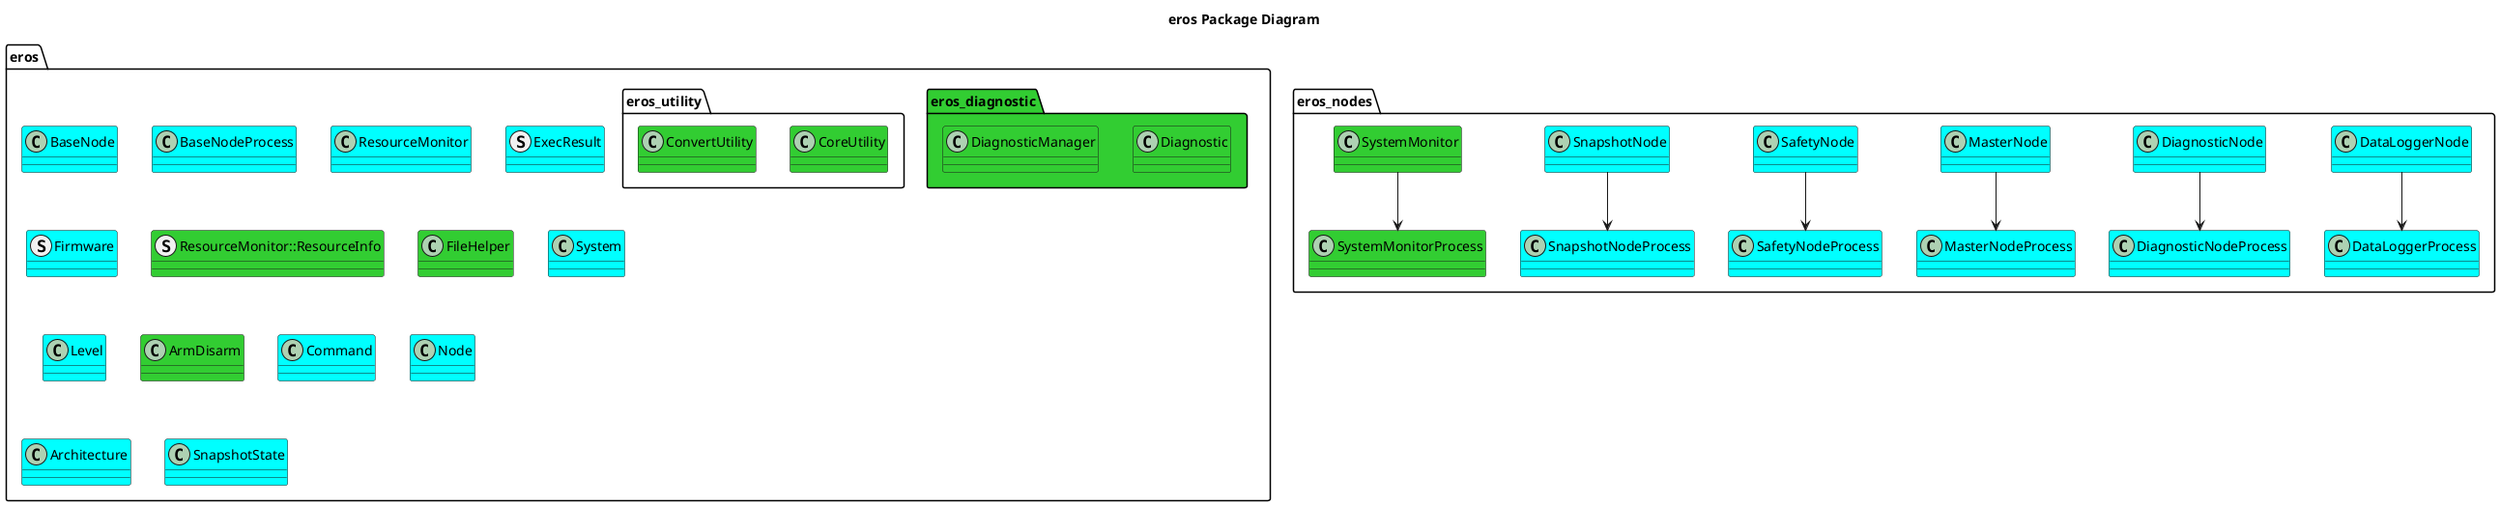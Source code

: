 @startuml
title eros Package Diagram
package eros {
    class BaseNode #Cyan
    class BaseNodeProcess #Cyan
    class ResourceMonitor #Cyan
    struct ExecResult #Cyan
    struct Firmware #Cyan
    struct ResourceMonitor::ResourceInfo #LimeGreen
    class FileHelper #LimeGreen
    class System #Cyan
    class Level #Cyan
    class ArmDisarm #LimeGreen
    class Command #Cyan
    class Node #Cyan
    class Architecture #Cyan
    class SnapshotState #Cyan
    namespace eros_diagnostic #LimeGreen {
        class Diagnostic #LimeGreen
        class DiagnosticManager #LimeGreen
    }
    namespace eros_utility {
        class CoreUtility #LimeGreen
        class ConvertUtility #LimeGreen
    }


}
package eros_nodes {
    class DataLoggerNode #Cyan
    class DataLoggerProcess #Cyan
    DataLoggerNode --> DataLoggerProcess
    class DiagnosticNode #Cyan
    class DiagnosticNodeProcess #Cyan
    DiagnosticNode --> DiagnosticNodeProcess
    class MasterNode #Cyan
    class MasterNodeProcess #Cyan
    MasterNode --> MasterNodeProcess
    class SafetyNode #Cyan
    class SafetyNodeProcess #Cyan
    SafetyNode --> SafetyNodeProcess
    class SnapshotNode #Cyan
    class SnapshotNodeProcess #Cyan
    SnapshotNode --> SnapshotNodeProcess
    class SystemMonitor #LimeGreen
    class SystemMonitorProcess #LimeGreen
    SystemMonitor --> SystemMonitorProcess
}
@enduml